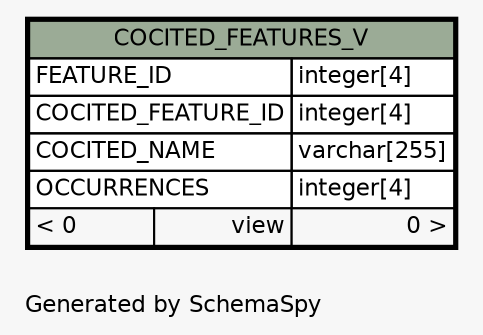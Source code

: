 // dot 2.38.0 on Windows 10 10.0
// SchemaSpy rev Unknown
digraph "oneDegreeRelationshipsDiagram" {
  graph [
    rankdir="RL"
    bgcolor="#f7f7f7"
    label="\nGenerated by SchemaSpy"
    labeljust="l"
    nodesep="0.18"
    ranksep="0.46"
    fontname="Helvetica"
    fontsize="11"
  ];
  node [
    fontname="Helvetica"
    fontsize="11"
    shape="plaintext"
  ];
  edge [
    arrowsize="0.8"
  ];
  "COCITED_FEATURES_V" [
    label=<
    <TABLE BORDER="2" CELLBORDER="1" CELLSPACING="0" BGCOLOR="#ffffff">
      <TR><TD COLSPAN="3" BGCOLOR="#9bab96" ALIGN="CENTER">COCITED_FEATURES_V</TD></TR>
      <TR><TD PORT="FEATURE_ID" COLSPAN="2" ALIGN="LEFT">FEATURE_ID</TD><TD PORT="FEATURE_ID.type" ALIGN="LEFT">integer[4]</TD></TR>
      <TR><TD PORT="COCITED_FEATURE_ID" COLSPAN="2" ALIGN="LEFT">COCITED_FEATURE_ID</TD><TD PORT="COCITED_FEATURE_ID.type" ALIGN="LEFT">integer[4]</TD></TR>
      <TR><TD PORT="COCITED_NAME" COLSPAN="2" ALIGN="LEFT">COCITED_NAME</TD><TD PORT="COCITED_NAME.type" ALIGN="LEFT">varchar[255]</TD></TR>
      <TR><TD PORT="OCCURRENCES" COLSPAN="2" ALIGN="LEFT">OCCURRENCES</TD><TD PORT="OCCURRENCES.type" ALIGN="LEFT">integer[4]</TD></TR>
      <TR><TD ALIGN="LEFT" BGCOLOR="#f7f7f7">&lt; 0</TD><TD ALIGN="RIGHT" BGCOLOR="#f7f7f7">view</TD><TD ALIGN="RIGHT" BGCOLOR="#f7f7f7">0 &gt;</TD></TR>
    </TABLE>>
    URL="COCITED_FEATURES_V.html"
    tooltip="COCITED_FEATURES_V"
  ];
}
